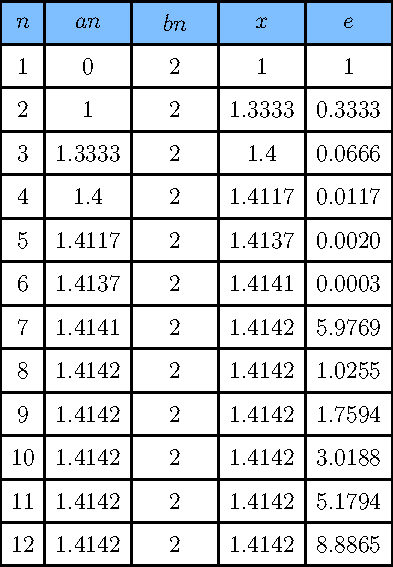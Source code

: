 size(10cm);
import graph;
import contour;
usepackage("mathrsfs");
real v=0.000075426843851566;
real t=v*10000;
pair vp=(2,0.5);

path fs1=(0,0)--(9,0)--(9,1)--(0,1)--cycle;
filldraw(fs1,royalblue+opacity(0.5),bp+black);
for(int i=0;i<4;++i){
	draw((i*2+1,0)--shift(0,1)*(i*2+1,0),bp+black);
}
label("$n$",(0.5,0.5));
label("$an$",(2,0.5));
label("$bn$",(4,0.5));
label("$x$",(6,0.5));
label("$e$",(8,0.5));	
path fs=shift(0,-1)*fs1;
real f(real x) {return x^2-2;}
string wrt(real val){
	if(length(string(val))>6){
		real t=v*100000;
		if(t<1){
			return substr(string(val),0,4)+substr(string(v),length(string(val))-4,-1);
		}else{
			return substr(string(val),0,6);
		}	
	}
	return string(val);
}
real fausseposition(real f(real),real an,real bn,real nmax,real err){
	path c1=graph(f,0,3); 
		real n=1;
		real x;
			real x0;
		while(n<=nmax){
			x=an-((bn-an)/(f(bn)-f(an))*f(an));
			real e=abs(x-x0);
			x0=x;
			for(int i=0;i<4;++i){
				draw((i*2+1,-n)--shift(0,1)*(i*2+1,-n),bp+black);
			}
			draw(shift(0,-n+1)*fs,bp+black);
			label(wrt(n),(0.5,0.5-n));
			label(wrt(an),(2,0.5-n));
			label(wrt(bn),(4,0.5-n));
			label(wrt(x),(6,0.5-n));
			label(wrt(e),(8,0.5-n));
					
			if(f(an)*f(x)<0){bn=x;}
        else if(f(x)*f(bn)<0){an=x;}

			n=n+1;
		}
		return x;
		
	}

fausseposition(f,0,2,12,0.0001);
